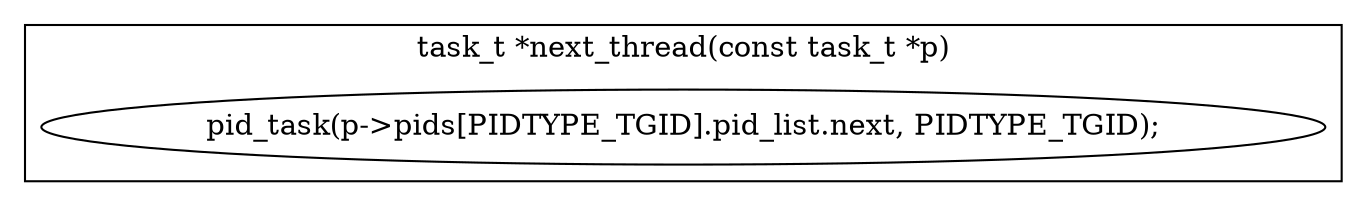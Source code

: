 digraph exit_c{
        size="20,80";
        ratio=filled;

		subgraph cluster_next_thread{
				label="task_t *next_thread(const task_t *p)";

				pid_task[label="pid_task(p->pids[PIDTYPE_TGID].pid_list.next, PIDTYPE_TGID);"];
		}
}
